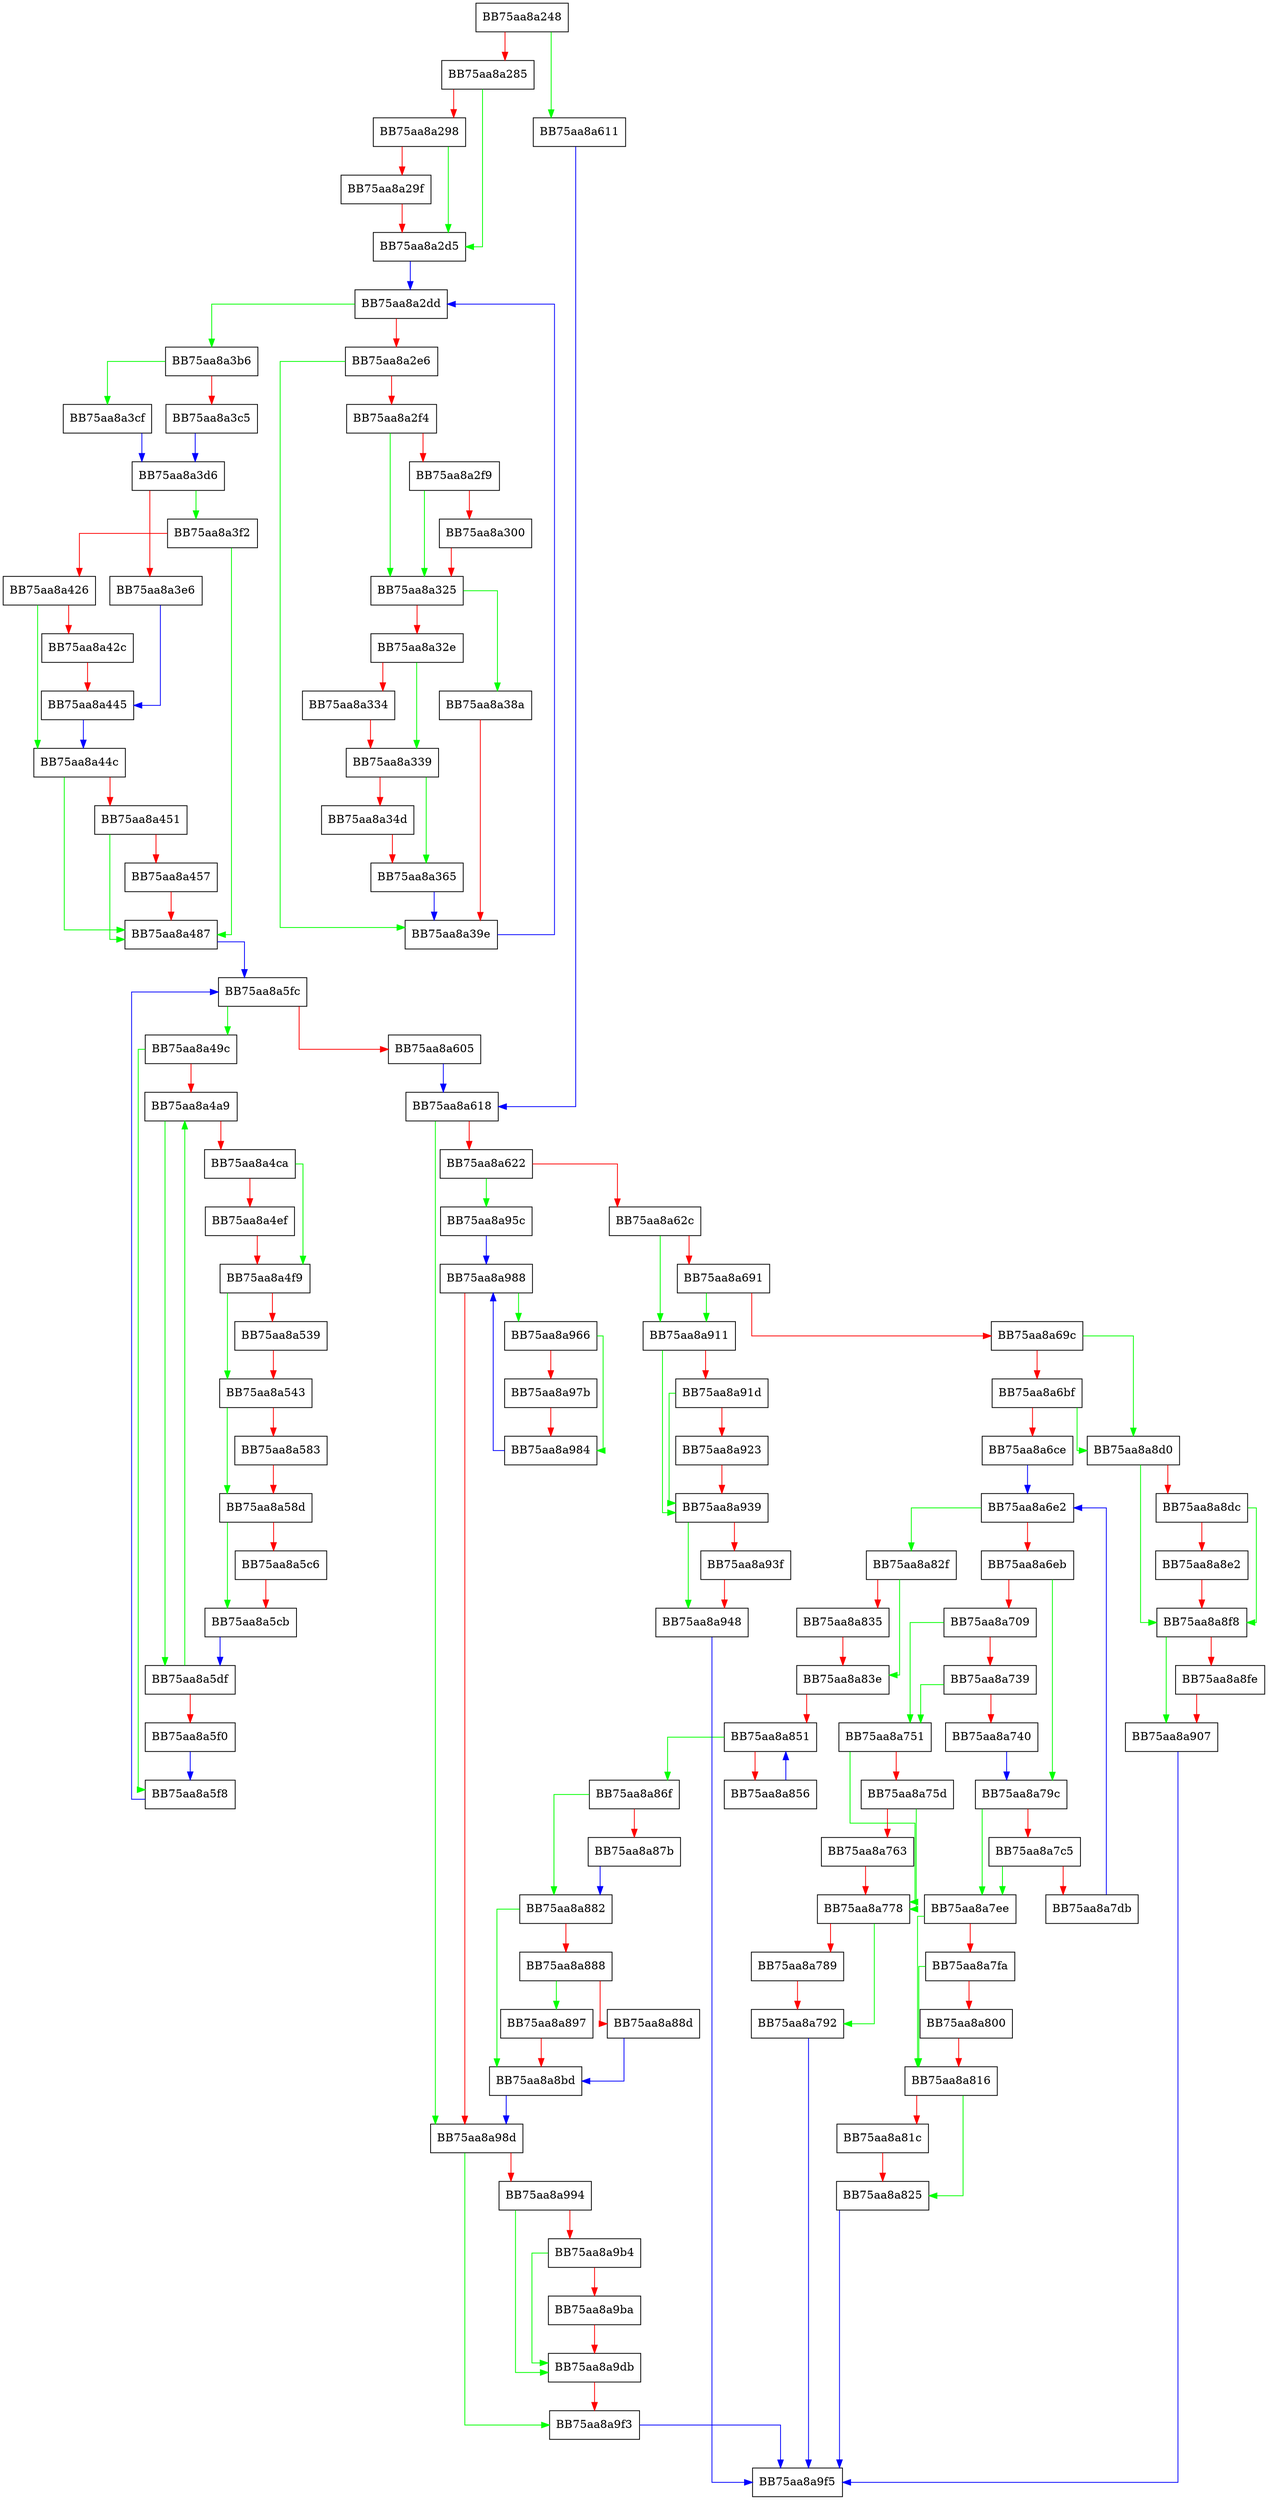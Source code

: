 digraph PostProcessRecordsWorker {
  node [shape="box"];
  graph [splines=ortho];
  BB75aa8a248 -> BB75aa8a611 [color="green"];
  BB75aa8a248 -> BB75aa8a285 [color="red"];
  BB75aa8a285 -> BB75aa8a2d5 [color="green"];
  BB75aa8a285 -> BB75aa8a298 [color="red"];
  BB75aa8a298 -> BB75aa8a2d5 [color="green"];
  BB75aa8a298 -> BB75aa8a29f [color="red"];
  BB75aa8a29f -> BB75aa8a2d5 [color="red"];
  BB75aa8a2d5 -> BB75aa8a2dd [color="blue"];
  BB75aa8a2dd -> BB75aa8a3b6 [color="green"];
  BB75aa8a2dd -> BB75aa8a2e6 [color="red"];
  BB75aa8a2e6 -> BB75aa8a39e [color="green"];
  BB75aa8a2e6 -> BB75aa8a2f4 [color="red"];
  BB75aa8a2f4 -> BB75aa8a325 [color="green"];
  BB75aa8a2f4 -> BB75aa8a2f9 [color="red"];
  BB75aa8a2f9 -> BB75aa8a325 [color="green"];
  BB75aa8a2f9 -> BB75aa8a300 [color="red"];
  BB75aa8a300 -> BB75aa8a325 [color="red"];
  BB75aa8a325 -> BB75aa8a38a [color="green"];
  BB75aa8a325 -> BB75aa8a32e [color="red"];
  BB75aa8a32e -> BB75aa8a339 [color="green"];
  BB75aa8a32e -> BB75aa8a334 [color="red"];
  BB75aa8a334 -> BB75aa8a339 [color="red"];
  BB75aa8a339 -> BB75aa8a365 [color="green"];
  BB75aa8a339 -> BB75aa8a34d [color="red"];
  BB75aa8a34d -> BB75aa8a365 [color="red"];
  BB75aa8a365 -> BB75aa8a39e [color="blue"];
  BB75aa8a38a -> BB75aa8a39e [color="red"];
  BB75aa8a39e -> BB75aa8a2dd [color="blue"];
  BB75aa8a3b6 -> BB75aa8a3cf [color="green"];
  BB75aa8a3b6 -> BB75aa8a3c5 [color="red"];
  BB75aa8a3c5 -> BB75aa8a3d6 [color="blue"];
  BB75aa8a3cf -> BB75aa8a3d6 [color="blue"];
  BB75aa8a3d6 -> BB75aa8a3f2 [color="green"];
  BB75aa8a3d6 -> BB75aa8a3e6 [color="red"];
  BB75aa8a3e6 -> BB75aa8a445 [color="blue"];
  BB75aa8a3f2 -> BB75aa8a487 [color="green"];
  BB75aa8a3f2 -> BB75aa8a426 [color="red"];
  BB75aa8a426 -> BB75aa8a44c [color="green"];
  BB75aa8a426 -> BB75aa8a42c [color="red"];
  BB75aa8a42c -> BB75aa8a445 [color="red"];
  BB75aa8a445 -> BB75aa8a44c [color="blue"];
  BB75aa8a44c -> BB75aa8a487 [color="green"];
  BB75aa8a44c -> BB75aa8a451 [color="red"];
  BB75aa8a451 -> BB75aa8a487 [color="green"];
  BB75aa8a451 -> BB75aa8a457 [color="red"];
  BB75aa8a457 -> BB75aa8a487 [color="red"];
  BB75aa8a487 -> BB75aa8a5fc [color="blue"];
  BB75aa8a49c -> BB75aa8a5f8 [color="green"];
  BB75aa8a49c -> BB75aa8a4a9 [color="red"];
  BB75aa8a4a9 -> BB75aa8a5df [color="green"];
  BB75aa8a4a9 -> BB75aa8a4ca [color="red"];
  BB75aa8a4ca -> BB75aa8a4f9 [color="green"];
  BB75aa8a4ca -> BB75aa8a4ef [color="red"];
  BB75aa8a4ef -> BB75aa8a4f9 [color="red"];
  BB75aa8a4f9 -> BB75aa8a543 [color="green"];
  BB75aa8a4f9 -> BB75aa8a539 [color="red"];
  BB75aa8a539 -> BB75aa8a543 [color="red"];
  BB75aa8a543 -> BB75aa8a58d [color="green"];
  BB75aa8a543 -> BB75aa8a583 [color="red"];
  BB75aa8a583 -> BB75aa8a58d [color="red"];
  BB75aa8a58d -> BB75aa8a5cb [color="green"];
  BB75aa8a58d -> BB75aa8a5c6 [color="red"];
  BB75aa8a5c6 -> BB75aa8a5cb [color="red"];
  BB75aa8a5cb -> BB75aa8a5df [color="blue"];
  BB75aa8a5df -> BB75aa8a4a9 [color="green"];
  BB75aa8a5df -> BB75aa8a5f0 [color="red"];
  BB75aa8a5f0 -> BB75aa8a5f8 [color="blue"];
  BB75aa8a5f8 -> BB75aa8a5fc [color="blue"];
  BB75aa8a5fc -> BB75aa8a49c [color="green"];
  BB75aa8a5fc -> BB75aa8a605 [color="red"];
  BB75aa8a605 -> BB75aa8a618 [color="blue"];
  BB75aa8a611 -> BB75aa8a618 [color="blue"];
  BB75aa8a618 -> BB75aa8a98d [color="green"];
  BB75aa8a618 -> BB75aa8a622 [color="red"];
  BB75aa8a622 -> BB75aa8a95c [color="green"];
  BB75aa8a622 -> BB75aa8a62c [color="red"];
  BB75aa8a62c -> BB75aa8a911 [color="green"];
  BB75aa8a62c -> BB75aa8a691 [color="red"];
  BB75aa8a691 -> BB75aa8a911 [color="green"];
  BB75aa8a691 -> BB75aa8a69c [color="red"];
  BB75aa8a69c -> BB75aa8a8d0 [color="green"];
  BB75aa8a69c -> BB75aa8a6bf [color="red"];
  BB75aa8a6bf -> BB75aa8a8d0 [color="green"];
  BB75aa8a6bf -> BB75aa8a6ce [color="red"];
  BB75aa8a6ce -> BB75aa8a6e2 [color="blue"];
  BB75aa8a6e2 -> BB75aa8a82f [color="green"];
  BB75aa8a6e2 -> BB75aa8a6eb [color="red"];
  BB75aa8a6eb -> BB75aa8a79c [color="green"];
  BB75aa8a6eb -> BB75aa8a709 [color="red"];
  BB75aa8a709 -> BB75aa8a751 [color="green"];
  BB75aa8a709 -> BB75aa8a739 [color="red"];
  BB75aa8a739 -> BB75aa8a751 [color="green"];
  BB75aa8a739 -> BB75aa8a740 [color="red"];
  BB75aa8a740 -> BB75aa8a79c [color="blue"];
  BB75aa8a751 -> BB75aa8a778 [color="green"];
  BB75aa8a751 -> BB75aa8a75d [color="red"];
  BB75aa8a75d -> BB75aa8a778 [color="green"];
  BB75aa8a75d -> BB75aa8a763 [color="red"];
  BB75aa8a763 -> BB75aa8a778 [color="red"];
  BB75aa8a778 -> BB75aa8a792 [color="green"];
  BB75aa8a778 -> BB75aa8a789 [color="red"];
  BB75aa8a789 -> BB75aa8a792 [color="red"];
  BB75aa8a792 -> BB75aa8a9f5 [color="blue"];
  BB75aa8a79c -> BB75aa8a7ee [color="green"];
  BB75aa8a79c -> BB75aa8a7c5 [color="red"];
  BB75aa8a7c5 -> BB75aa8a7ee [color="green"];
  BB75aa8a7c5 -> BB75aa8a7db [color="red"];
  BB75aa8a7db -> BB75aa8a6e2 [color="blue"];
  BB75aa8a7ee -> BB75aa8a816 [color="green"];
  BB75aa8a7ee -> BB75aa8a7fa [color="red"];
  BB75aa8a7fa -> BB75aa8a816 [color="green"];
  BB75aa8a7fa -> BB75aa8a800 [color="red"];
  BB75aa8a800 -> BB75aa8a816 [color="red"];
  BB75aa8a816 -> BB75aa8a825 [color="green"];
  BB75aa8a816 -> BB75aa8a81c [color="red"];
  BB75aa8a81c -> BB75aa8a825 [color="red"];
  BB75aa8a825 -> BB75aa8a9f5 [color="blue"];
  BB75aa8a82f -> BB75aa8a83e [color="green"];
  BB75aa8a82f -> BB75aa8a835 [color="red"];
  BB75aa8a835 -> BB75aa8a83e [color="red"];
  BB75aa8a83e -> BB75aa8a851 [color="red"];
  BB75aa8a851 -> BB75aa8a86f [color="green"];
  BB75aa8a851 -> BB75aa8a856 [color="red"];
  BB75aa8a856 -> BB75aa8a851 [color="blue"];
  BB75aa8a86f -> BB75aa8a882 [color="green"];
  BB75aa8a86f -> BB75aa8a87b [color="red"];
  BB75aa8a87b -> BB75aa8a882 [color="blue"];
  BB75aa8a882 -> BB75aa8a8bd [color="green"];
  BB75aa8a882 -> BB75aa8a888 [color="red"];
  BB75aa8a888 -> BB75aa8a897 [color="green"];
  BB75aa8a888 -> BB75aa8a88d [color="red"];
  BB75aa8a88d -> BB75aa8a8bd [color="blue"];
  BB75aa8a897 -> BB75aa8a8bd [color="red"];
  BB75aa8a8bd -> BB75aa8a98d [color="blue"];
  BB75aa8a8d0 -> BB75aa8a8f8 [color="green"];
  BB75aa8a8d0 -> BB75aa8a8dc [color="red"];
  BB75aa8a8dc -> BB75aa8a8f8 [color="green"];
  BB75aa8a8dc -> BB75aa8a8e2 [color="red"];
  BB75aa8a8e2 -> BB75aa8a8f8 [color="red"];
  BB75aa8a8f8 -> BB75aa8a907 [color="green"];
  BB75aa8a8f8 -> BB75aa8a8fe [color="red"];
  BB75aa8a8fe -> BB75aa8a907 [color="red"];
  BB75aa8a907 -> BB75aa8a9f5 [color="blue"];
  BB75aa8a911 -> BB75aa8a939 [color="green"];
  BB75aa8a911 -> BB75aa8a91d [color="red"];
  BB75aa8a91d -> BB75aa8a939 [color="green"];
  BB75aa8a91d -> BB75aa8a923 [color="red"];
  BB75aa8a923 -> BB75aa8a939 [color="red"];
  BB75aa8a939 -> BB75aa8a948 [color="green"];
  BB75aa8a939 -> BB75aa8a93f [color="red"];
  BB75aa8a93f -> BB75aa8a948 [color="red"];
  BB75aa8a948 -> BB75aa8a9f5 [color="blue"];
  BB75aa8a95c -> BB75aa8a988 [color="blue"];
  BB75aa8a966 -> BB75aa8a984 [color="green"];
  BB75aa8a966 -> BB75aa8a97b [color="red"];
  BB75aa8a97b -> BB75aa8a984 [color="red"];
  BB75aa8a984 -> BB75aa8a988 [color="blue"];
  BB75aa8a988 -> BB75aa8a966 [color="green"];
  BB75aa8a988 -> BB75aa8a98d [color="red"];
  BB75aa8a98d -> BB75aa8a9f3 [color="green"];
  BB75aa8a98d -> BB75aa8a994 [color="red"];
  BB75aa8a994 -> BB75aa8a9db [color="green"];
  BB75aa8a994 -> BB75aa8a9b4 [color="red"];
  BB75aa8a9b4 -> BB75aa8a9db [color="green"];
  BB75aa8a9b4 -> BB75aa8a9ba [color="red"];
  BB75aa8a9ba -> BB75aa8a9db [color="red"];
  BB75aa8a9db -> BB75aa8a9f3 [color="red"];
  BB75aa8a9f3 -> BB75aa8a9f5 [color="blue"];
}